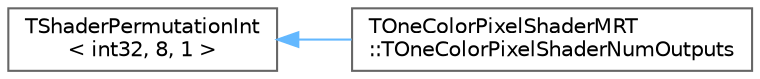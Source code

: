digraph "Graphical Class Hierarchy"
{
 // INTERACTIVE_SVG=YES
 // LATEX_PDF_SIZE
  bgcolor="transparent";
  edge [fontname=Helvetica,fontsize=10,labelfontname=Helvetica,labelfontsize=10];
  node [fontname=Helvetica,fontsize=10,shape=box,height=0.2,width=0.4];
  rankdir="LR";
  Node0 [id="Node000000",label="TShaderPermutationInt\l\< int32, 8, 1 \>",height=0.2,width=0.4,color="grey40", fillcolor="white", style="filled",URL="$d0/dba/structTShaderPermutationInt.html",tooltip=" "];
  Node0 -> Node1 [id="edge8397_Node000000_Node000001",dir="back",color="steelblue1",style="solid",tooltip=" "];
  Node1 [id="Node000001",label="TOneColorPixelShaderMRT\l::TOneColorPixelShaderNumOutputs",height=0.2,width=0.4,color="grey40", fillcolor="white", style="filled",URL="$d4/d08/classTOneColorPixelShaderMRT_1_1TOneColorPixelShaderNumOutputs.html",tooltip=" "];
}
